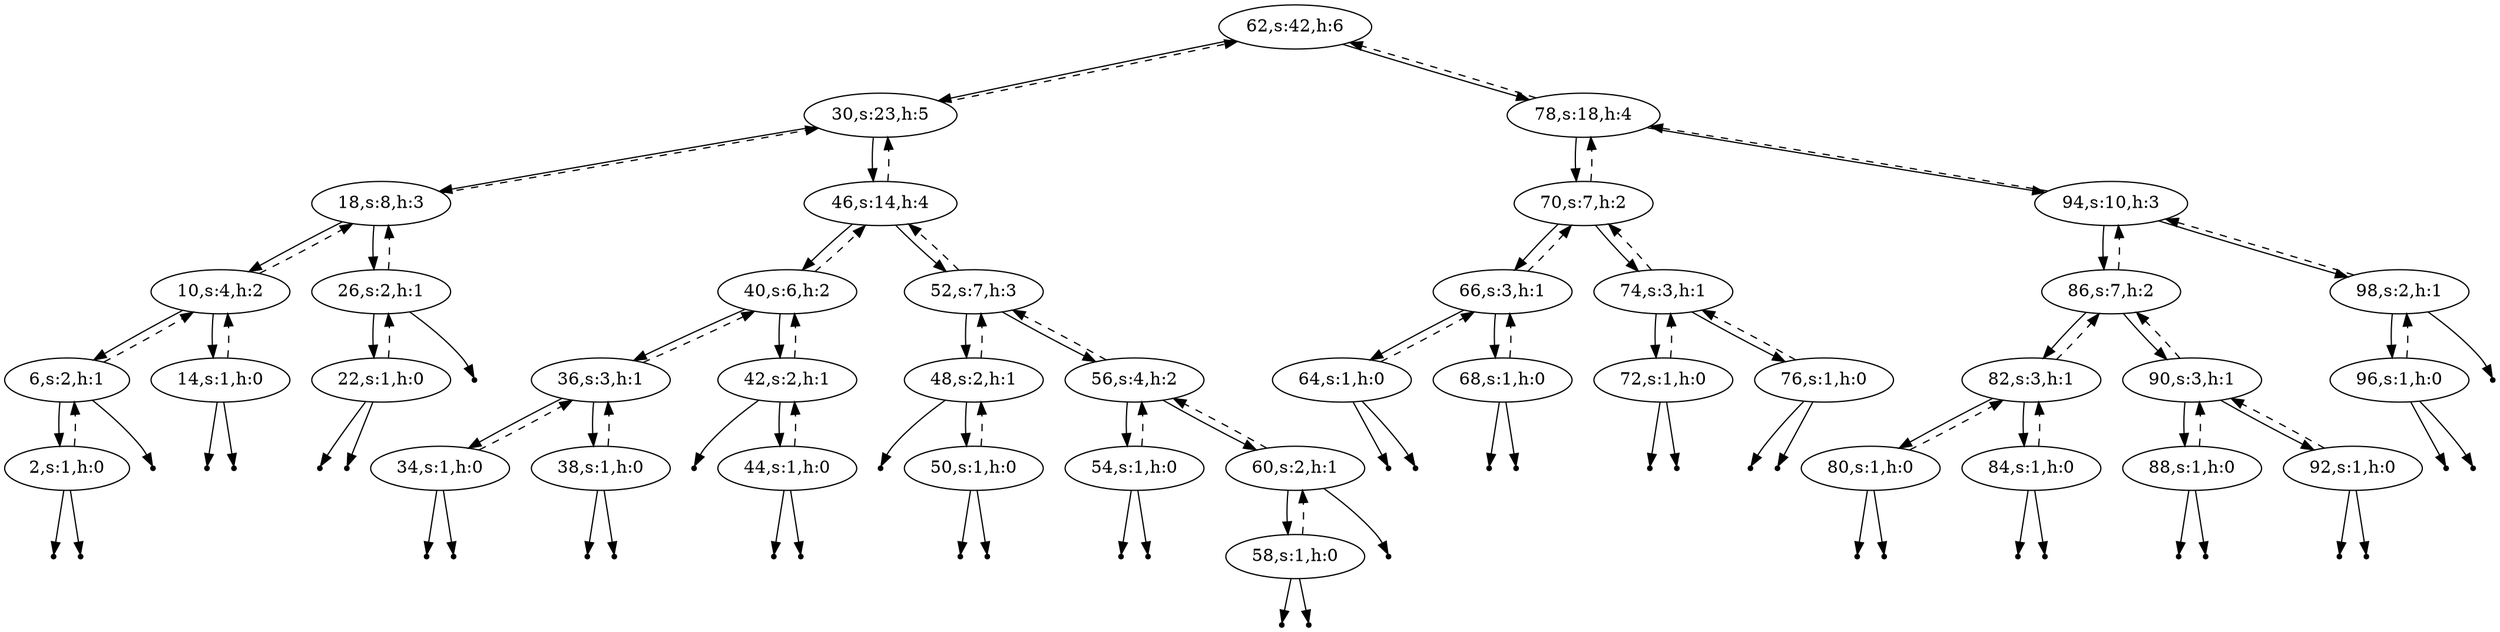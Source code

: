 digraph Blahblah{
{rank = same ; "62"};
nulll2 [shape=point];
2 -> nulll2;
2[label="2,s:1,h:0"];
2 -> 6[style=dashed];
nullr2 [shape=point];
2 -> nullr2;
6 -> 2;
6[label="6,s:2,h:1"];
6 -> 10[style=dashed];
nullr6 [shape=point];
6 -> nullr6;
10 -> 6;
10[label="10,s:4,h:2"];
10 -> 18[style=dashed];
nulll14 [shape=point];
14 -> nulll14;
14[label="14,s:1,h:0"];
14 -> 10[style=dashed];
nullr14 [shape=point];
14 -> nullr14;
10 -> 14;
18 -> 10;
18[label="18,s:8,h:3"];
18 -> 30[style=dashed];
nulll22 [shape=point];
22 -> nulll22;
22[label="22,s:1,h:0"];
22 -> 26[style=dashed];
nullr22 [shape=point];
22 -> nullr22;
26 -> 22;
26[label="26,s:2,h:1"];
26 -> 18[style=dashed];
nullr26 [shape=point];
26 -> nullr26;
18 -> 26;
30 -> 18;
30[label="30,s:23,h:5"];
30 -> 62[style=dashed];
nulll34 [shape=point];
34 -> nulll34;
34[label="34,s:1,h:0"];
34 -> 36[style=dashed];
nullr34 [shape=point];
34 -> nullr34;
36 -> 34;
36[label="36,s:3,h:1"];
36 -> 40[style=dashed];
nulll38 [shape=point];
38 -> nulll38;
38[label="38,s:1,h:0"];
38 -> 36[style=dashed];
nullr38 [shape=point];
38 -> nullr38;
36 -> 38;
40 -> 36;
40[label="40,s:6,h:2"];
40 -> 46[style=dashed];
nulll42 [shape=point];
42 -> nulll42;
42[label="42,s:2,h:1"];
42 -> 40[style=dashed];
nulll44 [shape=point];
44 -> nulll44;
44[label="44,s:1,h:0"];
44 -> 42[style=dashed];
nullr44 [shape=point];
44 -> nullr44;
42 -> 44;
40 -> 42;
46 -> 40;
46[label="46,s:14,h:4"];
46 -> 30[style=dashed];
nulll48 [shape=point];
48 -> nulll48;
48[label="48,s:2,h:1"];
48 -> 52[style=dashed];
nulll50 [shape=point];
50 -> nulll50;
50[label="50,s:1,h:0"];
50 -> 48[style=dashed];
nullr50 [shape=point];
50 -> nullr50;
48 -> 50;
52 -> 48;
52[label="52,s:7,h:3"];
52 -> 46[style=dashed];
nulll54 [shape=point];
54 -> nulll54;
54[label="54,s:1,h:0"];
54 -> 56[style=dashed];
nullr54 [shape=point];
54 -> nullr54;
56 -> 54;
56[label="56,s:4,h:2"];
56 -> 52[style=dashed];
nulll58 [shape=point];
58 -> nulll58;
58[label="58,s:1,h:0"];
58 -> 60[style=dashed];
nullr58 [shape=point];
58 -> nullr58;
60 -> 58;
60[label="60,s:2,h:1"];
60 -> 56[style=dashed];
nullr60 [shape=point];
60 -> nullr60;
56 -> 60;
52 -> 56;
46 -> 52;
30 -> 46;
62 -> 30;
62[label="62,s:42,h:6"];
nulll64 [shape=point];
64 -> nulll64;
64[label="64,s:1,h:0"];
64 -> 66[style=dashed];
nullr64 [shape=point];
64 -> nullr64;
66 -> 64;
66[label="66,s:3,h:1"];
66 -> 70[style=dashed];
nulll68 [shape=point];
68 -> nulll68;
68[label="68,s:1,h:0"];
68 -> 66[style=dashed];
nullr68 [shape=point];
68 -> nullr68;
66 -> 68;
70 -> 66;
70[label="70,s:7,h:2"];
70 -> 78[style=dashed];
nulll72 [shape=point];
72 -> nulll72;
72[label="72,s:1,h:0"];
72 -> 74[style=dashed];
nullr72 [shape=point];
72 -> nullr72;
74 -> 72;
74[label="74,s:3,h:1"];
74 -> 70[style=dashed];
nulll76 [shape=point];
76 -> nulll76;
76[label="76,s:1,h:0"];
76 -> 74[style=dashed];
nullr76 [shape=point];
76 -> nullr76;
74 -> 76;
70 -> 74;
78 -> 70;
78[label="78,s:18,h:4"];
78 -> 62[style=dashed];
nulll80 [shape=point];
80 -> nulll80;
80[label="80,s:1,h:0"];
80 -> 82[style=dashed];
nullr80 [shape=point];
80 -> nullr80;
82 -> 80;
82[label="82,s:3,h:1"];
82 -> 86[style=dashed];
nulll84 [shape=point];
84 -> nulll84;
84[label="84,s:1,h:0"];
84 -> 82[style=dashed];
nullr84 [shape=point];
84 -> nullr84;
82 -> 84;
86 -> 82;
86[label="86,s:7,h:2"];
86 -> 94[style=dashed];
nulll88 [shape=point];
88 -> nulll88;
88[label="88,s:1,h:0"];
88 -> 90[style=dashed];
nullr88 [shape=point];
88 -> nullr88;
90 -> 88;
90[label="90,s:3,h:1"];
90 -> 86[style=dashed];
nulll92 [shape=point];
92 -> nulll92;
92[label="92,s:1,h:0"];
92 -> 90[style=dashed];
nullr92 [shape=point];
92 -> nullr92;
90 -> 92;
86 -> 90;
94 -> 86;
94[label="94,s:10,h:3"];
94 -> 78[style=dashed];
nulll96 [shape=point];
96 -> nulll96;
96[label="96,s:1,h:0"];
96 -> 98[style=dashed];
nullr96 [shape=point];
96 -> nullr96;
98 -> 96;
98[label="98,s:2,h:1"];
98 -> 94[style=dashed];
nullr98 [shape=point];
98 -> nullr98;
94 -> 98;
78 -> 94;
62 -> 78;
}